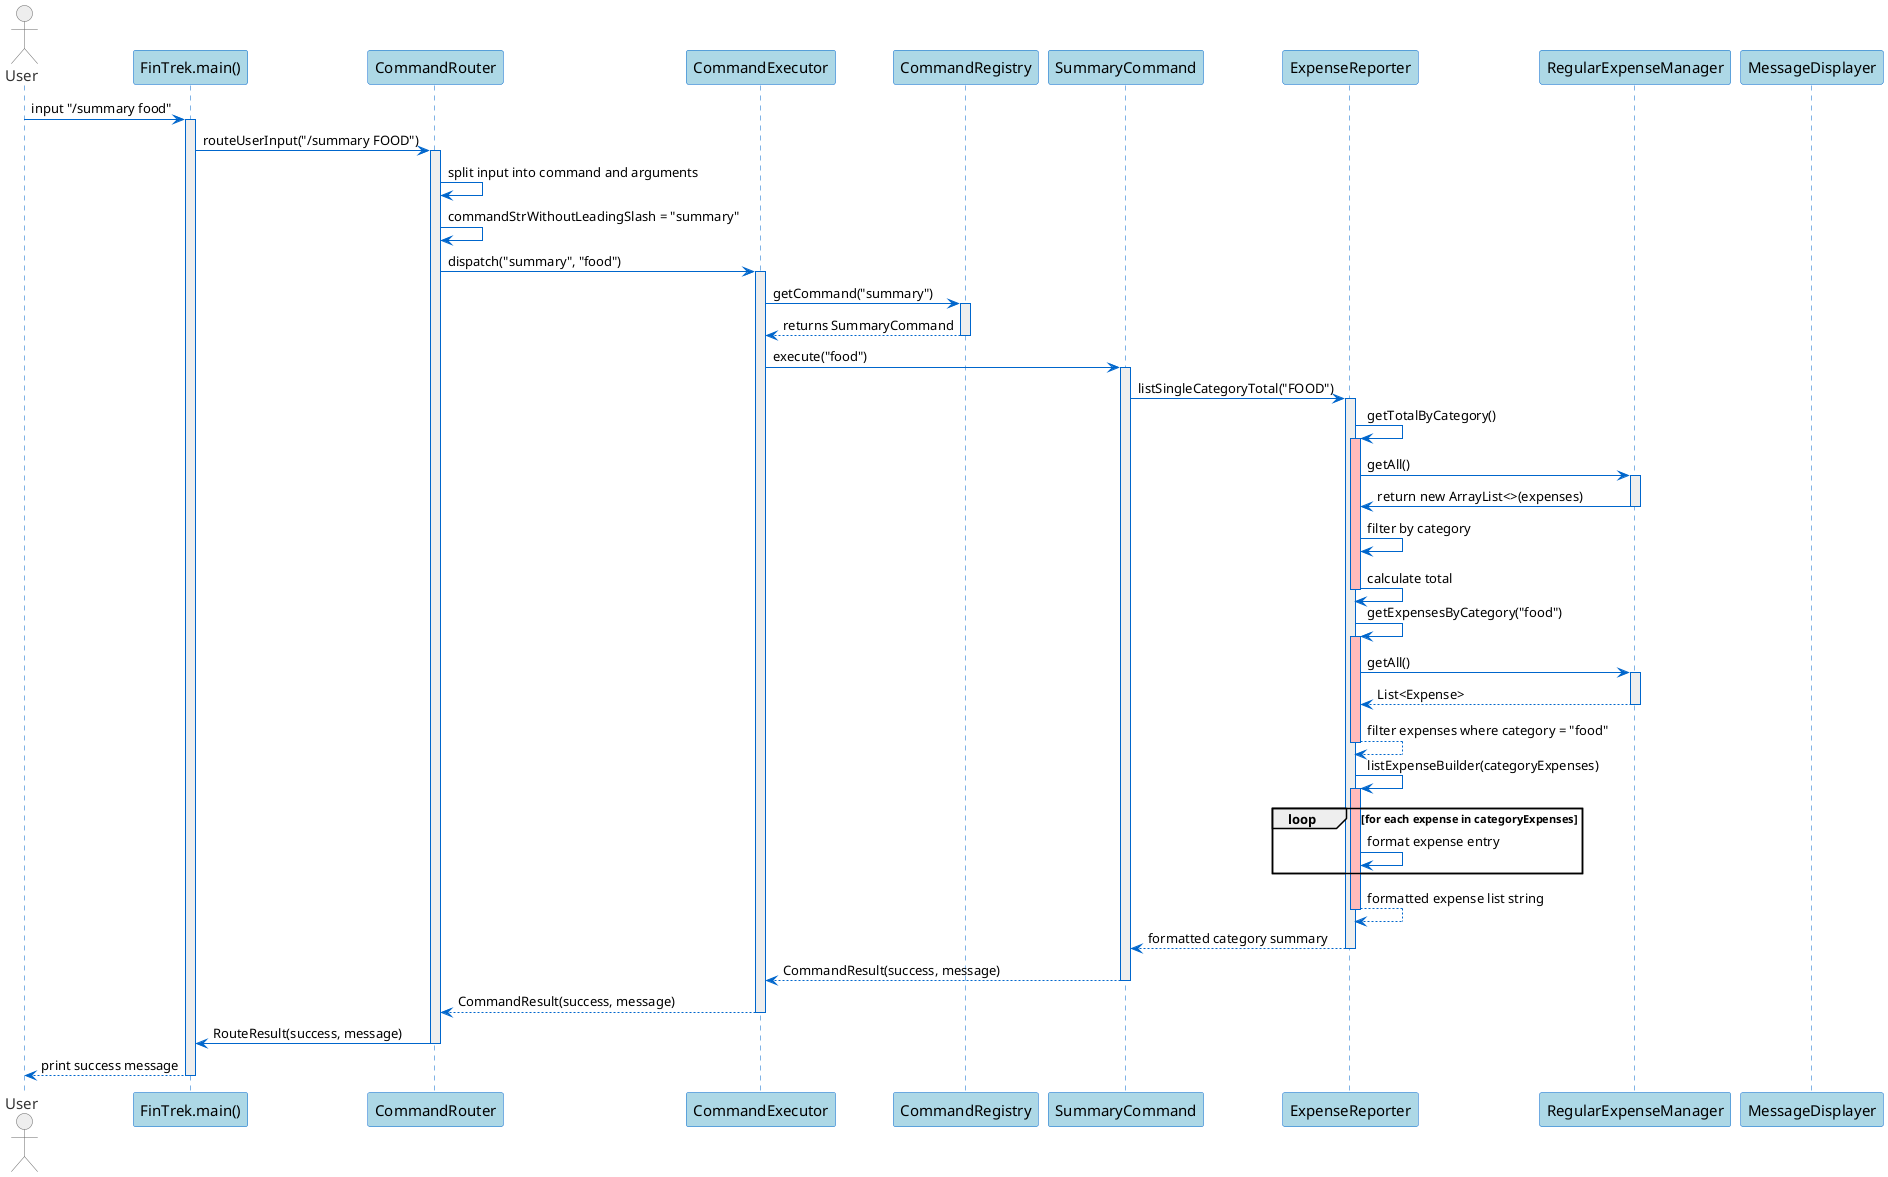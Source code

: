 @startuml
skinparam sequence {
  ArrowColor #0066CC
  LifeLineBorderColor #0066CC
  LifeLineBackgroundColor #EEEEEE

  ParticipantBorderColor #0066CC
  ParticipantBackgroundColor #ADD8E6
  ParticipantFontColor #000000
  ParticipantFontSize 15

  ActorBorderColor #666666
  ActorBackgroundColor #EEEEEE
  ActorFontColor #333333
  ActorFontSize 15
}

skinparam note {
  BackgroundColor #FFE9B3
  BorderColor #E8C174
}

actor "User" as user
participant "FinTrek.main()" as FT
participant "CommandRouter" as router
participant "CommandExecutor" as executor
participant "CommandRegistry" as registry
participant "SummaryCommand" as SC
participant "ExpenseReporter" as ER
participant "RegularExpenseManager" as REM
participant "MessageDisplayer" as MD

user -> FT: input "/summary food"
activate FT

FT -> router: routeUserInput("/summary FOOD")
activate router

router -> router: split input into command and arguments
router -> router: commandStrWithoutLeadingSlash = "summary"

router -> executor: dispatch("summary", "food")
activate executor

executor -> registry: getCommand("summary")
activate registry

registry --> executor: returns SummaryCommand
deactivate registry

executor -> SC: execute("food")
activate SC

SC -> ER: listSingleCategoryTotal("FOOD")
activate ER

ER -> ER: getTotalByCategory()
activate ER #FFBBBB

ER -> REM: getAll()
activate REM

REM -> ER: return new ArrayList<>(expenses)
deactivate REM

ER -> ER: filter by category
ER -> ER: calculate total
deactivate ER

ER -> ER: getExpensesByCategory("food")
activate ER #FFBBBB

ER -> REM: getAll()
activate REM

REM --> ER: List<Expense>
deactivate REM

ER --> ER: filter expenses where category = "food"
deactivate ER

ER -> ER: listExpenseBuilder(categoryExpenses)
activate ER #FFBBBB

loop for each expense in categoryExpenses
ER -> ER: format expense entry
end

ER --> ER: formatted expense list string
deactivate ER

ER --> SC: formatted category summary
deactivate ER

SC --> executor: CommandResult(success, message)
deactivate SC

executor --> router: CommandResult(success, message)
deactivate executor

router -> FT: RouteResult(success, message)
deactivate router

FT --> user: print success message
deactivate FT

@enduml